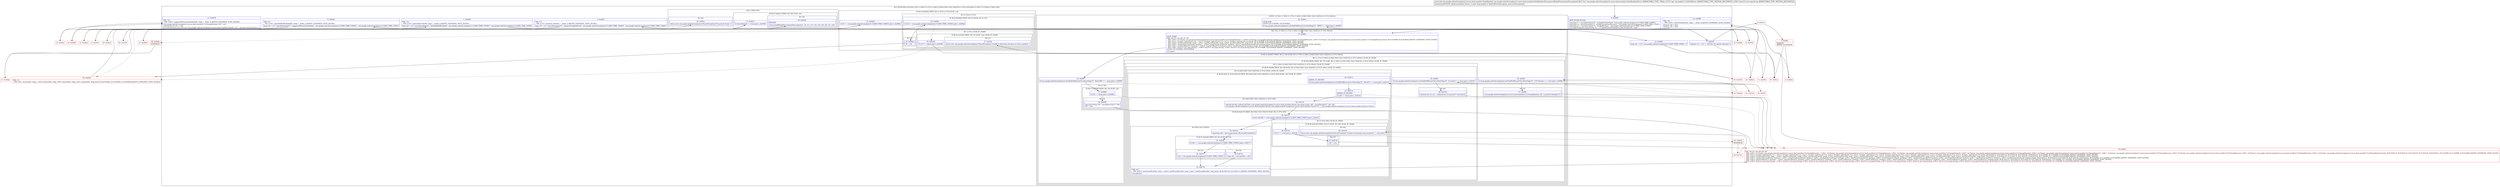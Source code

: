 digraph "CFG forcom.google.android.exoplayer2.source.dash.manifest.DashManifestParser.parseMediaPresentationDescription(Lorg\/xmlpull\/v1\/XmlPullParser;Ljava\/lang\/String;)Lcom\/google\/android\/exoplayer2\/source\/dash\/manifest\/DashManifest;" {
subgraph cluster_Region_1747085194 {
label = "R(11:0|1|5|7|9|11|12|14|(2:15|(1:(1:18))(1:(1:37)(1:(1:40)(1:(2:44|(3:50|(1:52)(1:54)|53)(1:(1:47)(1:49)))))))|(1:(1:25)(1:(1:57)))|(2:(1:59)|(1:29)))";
node [shape=record,color=blue];
Node_0 [shape=record,label="{0\:\ 0x0000|MTH_ENTER_BLOCK\l|long long r7 = parseDateTime(r37, \"availabilityStartTime\", com.google.android.exoplayer2.C1260C.TIME_UNSET)\llong long r9 = parseDuration(r37, \"mediaPresentationDuration\", com.google.android.exoplayer2.C1260C.TIME_UNSET)\llong long r11 = parseDuration(r37, \"minBufferTime\", com.google.android.exoplayer2.C1260C.TIME_UNSET)\ljava.lang.String java.lang.String r31 = r37.getAttributeValue((java.lang.String) null, \"type\")\l}"];
Node_1 [shape=record,label="{1\:\ 0x0038|boolean r13 = r31 != null && r31.equals(\"dynamic\")\l}"];
Node_5 [shape=record,label="{5\:\ 0x0045|PHI: r13 \l  PHI: (r13v1 'dynamic' boolean) =  binds: [] A[DONT_GENERATE, DONT_INLINE]\l|long r14 = r13 ? parseDuration(r37, \"minimumUpdatePeriod\", com.google.android.exoplayer2.C1260C.TIME_UNSET) : com.google.android.exoplayer2.C1260C.TIME_UNSET\l}"];
Node_7 [shape=record,label="{7\:\ 0x0056|PHI: r14 \l  PHI: (r14v1 'minUpdateTimeMs' long) =  binds: [] A[DONT_GENERATE, DONT_INLINE]\l|long r16 = r13 ? parseDuration(r37, \"timeShiftBufferDepth\", com.google.android.exoplayer2.C1260C.TIME_UNSET) : com.google.android.exoplayer2.C1260C.TIME_UNSET\l}"];
Node_9 [shape=record,label="{9\:\ 0x0067|PHI: r16 \l  PHI: (r16v1 'timeShiftBufferDepthMs' long) =  binds: [] A[DONT_GENERATE, DONT_INLINE]\l|long r18 = r13 ? parseDuration(r37, \"suggestedPresentationDelay\", com.google.android.exoplayer2.C1260C.TIME_UNSET) : com.google.android.exoplayer2.C1260C.TIME_UNSET\l}"];
Node_11 [shape=record,label="{11\:\ 0x0078|PHI: r18 \l  PHI: (r18v1 'suggestedPresentationDelayMs' long) =  binds: [] A[DONT_GENERATE, DONT_INLINE]\l|com.google.android.exoplayer2.source.dash.manifest.UtcTimingElement r20 = null\landroid.net.Uri r21 = null\ljava.util.ArrayList java.util.List\<com.google.android.exoplayer2.source.dash.manifest.Period\> r22 = new java.util.ArrayList\<\>()\l}"];
Node_12 [shape=record,label="{12\:\ 0x0081|long r24 = r13 ? com.google.android.exoplayer2.C1260C.TIME_UNSET : 0\l}"];
Node_14 [shape=record,label="{14\:\ 0x0088|PHI: r24 \l  PHI: (r24v1 'nextPeriodStartMs' long) =  binds: [] A[DONT_GENERATE, DONT_INLINE]\l|boolean r29 = false\lboolean r30 = false\l}"];
subgraph cluster_LoopRegion_1766058792 {
label = "LOOP:0: (2:15|(1:(1:18))(1:(1:37)(1:(1:40)(1:(2:44|(3:50|(1:52)(1:54)|53)(1:(1:47)(1:49)))))))";
node [shape=record,color=blue];
Node_20 [shape=record,label="{20\:\ 0x00a9|LOOP_END\lLOOP:0: B:15:0x008c\-\>B:20:0x00a9\l|if (com.google.android.exoplayer2.util.XmlPullParserUtil.isEndTag(r37, \"MPD\") == false) goto L_0x008c\l}"];
subgraph cluster_Region_1569459224 {
label = "R(2:15|(1:(1:18))(1:(1:37)(1:(1:40)(1:(2:44|(3:50|(1:52)(1:54)|53)(1:(1:47)(1:49)))))))";
node [shape=record,color=blue];
Node_15 [shape=record,label="{15\:\ 0x008c|LOOP_START\lPHI: r20 r21 r24 r29 r30 r38 \l  PHI: (r20v1 'utcTiming' com.google.android.exoplayer2.source.dash.manifest.UtcTimingElement) = (r20v0 'utcTiming' com.google.android.exoplayer2.source.dash.manifest.UtcTimingElement), (r20v3 'utcTiming' com.google.android.exoplayer2.source.dash.manifest.UtcTimingElement) binds: [B:14:0x0088, B:20:0x00a9] A[DONT_GENERATE, DONT_INLINE]\l  PHI: (r21v1 'location' android.net.Uri) = (r21v0 'location' android.net.Uri), (r21v3 'location' android.net.Uri) binds: [B:14:0x0088, B:20:0x00a9] A[DONT_GENERATE, DONT_INLINE]\l  PHI: (r24v2 'nextPeriodStartMs' long) = (r24v1 'nextPeriodStartMs' long), (r24v6 'nextPeriodStartMs' long) binds: [B:14:0x0088, B:20:0x00a9] A[DONT_GENERATE, DONT_INLINE]\l  PHI: (r29v1 'seenEarlyAccessPeriod' boolean) = (r29v0 'seenEarlyAccessPeriod' boolean), (r29v3 'seenEarlyAccessPeriod' boolean) binds: [B:14:0x0088, B:20:0x00a9] A[DONT_GENERATE, DONT_INLINE]\l  PHI: (r30v1 'seenFirstBaseUrl' boolean) = (r30v0 'seenFirstBaseUrl' boolean), (r30v2 'seenFirstBaseUrl' boolean) binds: [B:14:0x0088, B:20:0x00a9] A[DONT_GENERATE, DONT_INLINE]\l  PHI: (r38v1 'baseUrl' java.lang.String) = (r38v0 'baseUrl' java.lang.String), (r38v2 'baseUrl' java.lang.String) binds: [B:14:0x0088, B:20:0x00a9] A[DONT_GENERATE, DONT_INLINE]\lLOOP:0: B:15:0x008c\-\>B:20:0x00a9\l|r37.next()\l}"];
subgraph cluster_IfRegion_1693542558 {
label = "IF [B:16:0x0097] THEN: R(1:(1:18)) ELSE: R(1:(1:37)(1:(1:40)(1:(2:44|(3:50|(1:52)(1:54)|53)(1:(1:47)(1:49))))))";
node [shape=record,color=blue];
Node_16 [shape=record,label="{16\:\ 0x0097|if (com.google.android.exoplayer2.util.XmlPullParserUtil.isStartTag(r37, \"BaseURL\") == true) goto L_0x0099\l}"];
subgraph cluster_Region_954441439 {
label = "R(1:(1:18))";
node [shape=record,color=blue];
subgraph cluster_IfRegion_775159960 {
label = "IF [B:17:0x0099] THEN: R(1:18) ELSE: null";
node [shape=record,color=blue];
Node_17 [shape=record,label="{17\:\ 0x0099|if (r30 == false) goto L_0x009b\l}"];
subgraph cluster_Region_1468822661 {
label = "R(1:18)";
node [shape=record,color=blue];
Node_18 [shape=record,label="{18\:\ 0x009b|java.lang.String r38 = parseBaseUrl(r37, r38)\lr30 = true\l}"];
}
}
}
subgraph cluster_Region_1309620288 {
label = "R(1:(1:37)(1:(1:40)(1:(2:44|(3:50|(1:52)(1:54)|53)(1:(1:47)(1:49)))))) | ELSE_IF_CHAIN\l";
node [shape=record,color=blue];
subgraph cluster_IfRegion_1943933269 {
label = "IF [B:36:0x00f0] THEN: R(1:37) ELSE: R(1:(1:40)(1:(2:44|(3:50|(1:52)(1:54)|53)(1:(1:47)(1:49))))) | ELSE_IF_CHAIN\l";
node [shape=record,color=blue];
Node_36 [shape=record,label="{36\:\ 0x00f0|if (com.google.android.exoplayer2.util.XmlPullParserUtil.isStartTag(r37, \"UTCTiming\") == true) goto L_0x00f2\l}"];
subgraph cluster_Region_158148948 {
label = "R(1:37)";
node [shape=record,color=blue];
Node_37 [shape=record,label="{37\:\ 0x00f2|com.google.android.exoplayer2.source.dash.manifest.UtcTimingElement r20 = parseUtcTiming(r37)\l}"];
}
subgraph cluster_Region_470037032 {
label = "R(1:(1:40)(1:(2:44|(3:50|(1:52)(1:54)|53)(1:(1:47)(1:49))))) | ELSE_IF_CHAIN\l";
node [shape=record,color=blue];
subgraph cluster_IfRegion_951403025 {
label = "IF [B:39:0x00ff] THEN: R(1:40) ELSE: R(1:(2:44|(3:50|(1:52)(1:54)|53)(1:(1:47)(1:49)))) | ELSE_IF_CHAIN\l";
node [shape=record,color=blue];
Node_39 [shape=record,label="{39\:\ 0x00ff|if (com.google.android.exoplayer2.util.XmlPullParserUtil.isStartTag(r37, \"Location\") == true) goto L_0x0101\l}"];
subgraph cluster_Region_1535116457 {
label = "R(1:40)";
node [shape=record,color=blue];
Node_40 [shape=record,label="{40\:\ 0x0101|android.net.Uri r21 = android.net.Uri.parse(r37.nextText())\l}"];
}
subgraph cluster_Region_256876671 {
label = "R(1:(2:44|(3:50|(1:52)(1:54)|53)(1:(1:47)(1:49)))) | ELSE_IF_CHAIN\l";
node [shape=record,color=blue];
subgraph cluster_IfRegion_41085465 {
label = "IF [B:42:0x0112, B:43:0x0114] THEN: R(2:44|(3:50|(1:52)(1:54)|53)(1:(1:47)(1:49))) ELSE: null | ELSE_IF_CHAIN\l";
node [shape=record,color=blue];
Node_42 [shape=record,label="{42\:\ 0x0112|ADDED_TO_REGION\l|if (com.google.android.exoplayer2.util.XmlPullParserUtil.isStartTag(r37, \"Period\") == true) goto L_0x0114\l}"];
Node_43 [shape=record,label="{43\:\ 0x0114|ADDED_TO_REGION\l|if (r29 == false) goto L_0x0116\l}"];
subgraph cluster_Region_1363184999 {
label = "R(2:44|(3:50|(1:52)(1:54)|53)(1:(1:47)(1:49)))";
node [shape=record,color=blue];
Node_44 [shape=record,label="{44\:\ 0x0116|android.util.Pair android.util.Pair\<com.google.android.exoplayer2.source.dash.manifest.Period, java.lang.Long\> r28 = parsePeriod(r37, r38, r24)\lcom.google.android.exoplayer2.source.dash.manifest.Period com.google.android.exoplayer2.source.dash.manifest.Period r23 = (com.google.android.exoplayer2.source.dash.manifest.Period) r28.first\l}"];
subgraph cluster_IfRegion_92608833 {
label = "IF [B:45:0x0137] THEN: R(3:50|(1:52)(1:54)|53) ELSE: R(1:(1:47)(1:49))";
node [shape=record,color=blue];
Node_45 [shape=record,label="{45\:\ 0x0137|if (r23.startMs != com.google.android.exoplayer2.C1260C.TIME_UNSET) goto L_0x015e\l}"];
subgraph cluster_Region_1533894486 {
label = "R(3:50|(1:52)(1:54)|53)";
node [shape=record,color=blue];
Node_50 [shape=record,label="{50\:\ 0x015e|long long r26 = ((java.lang.Long) r28.second).longValue()\l}"];
subgraph cluster_IfRegion_271714762 {
label = "IF [B:51:0x016f] THEN: R(1:52) ELSE: R(1:54)";
node [shape=record,color=blue];
Node_51 [shape=record,label="{51\:\ 0x016f|if (r26 == com.google.android.exoplayer2.C1260C.TIME_UNSET) goto L_0x0171\l}"];
subgraph cluster_Region_1564759153 {
label = "R(1:52)";
node [shape=record,color=blue];
Node_52 [shape=record,label="{52\:\ 0x0171|r24 = com.google.android.exoplayer2.C1260C.TIME_UNSET\l}"];
}
subgraph cluster_Region_1826763092 {
label = "R(1:54)";
node [shape=record,color=blue];
Node_54 [shape=record,label="{54\:\ 0x017b|long r24 = r23.startMs + r26\l}"];
}
}
Node_53 [shape=record,label="{53\:\ 0x0176|PHI: r24 \l  PHI: (r24v4 'nextPeriodStartMs' long) = (r24v3 'nextPeriodStartMs' long), (r24v5 'nextPeriodStartMs' long) binds: [B:54:0x017b, B:52:0x0171] A[DONT_GENERATE, DONT_INLINE]\l|r22.add(r23)\l}"];
}
subgraph cluster_Region_211311738 {
label = "R(1:(1:47)(1:49)) | ELSE_IF_CHAIN\l";
node [shape=record,color=blue];
subgraph cluster_IfRegion_25181602 {
label = "IF [B:46:0x0139] THEN: R(1:47) ELSE: R(1:49) | ELSE_IF_CHAIN\l";
node [shape=record,color=blue];
Node_46 [shape=record,label="{46\:\ 0x0139|if (r13 == true) goto L_0x013b\l}"];
subgraph cluster_Region_2104151577 {
label = "R(1:47)";
node [shape=record,color=blue];
Node_47 [shape=record,label="{47\:\ 0x013b|r29 = true\l}"];
}
subgraph cluster_Region_1465608820 {
label = "R(1:49)";
node [shape=record,color=blue];
Node_49 [shape=record,label="{49\:\ 0x015d|throw new com.google.android.exoplayer2.ParserException(\"Unable to determine start of period \" + r22.size())\l}"];
}
}
}
}
}
}
}
}
}
}
}
}
}
}
subgraph cluster_IfRegion_2053446483 {
label = "IF [B:22:0x00b2] THEN: R(1:(1:25)(1:(1:57))) ELSE: null";
node [shape=record,color=blue];
Node_22 [shape=record,label="{22\:\ 0x00b2|if (r9 == com.google.android.exoplayer2.C1260C.TIME_UNSET) goto L_0x00b4\l}"];
subgraph cluster_Region_825277107 {
label = "R(1:(1:25)(1:(1:57)))";
node [shape=record,color=blue];
subgraph cluster_IfRegion_16725955 {
label = "IF [B:24:0x00bb] THEN: R(1:25) ELSE: R(1:(1:57))";
node [shape=record,color=blue];
Node_24 [shape=record,label="{24\:\ 0x00bb|if (r24 != com.google.android.exoplayer2.C1260C.TIME_UNSET) goto L_0x00bd\l}"];
subgraph cluster_Region_1292229374 {
label = "R(1:25)";
node [shape=record,color=blue];
Node_25 [shape=record,label="{25\:\ 0x00bd|r9 = r24\l}"];
}
subgraph cluster_Region_596104014 {
label = "R(1:(1:57)) | ELSE_IF_CHAIN\l";
node [shape=record,color=blue];
subgraph cluster_IfRegion_1784470731 {
label = "IF [B:55:0x0184] THEN: R(1:57) ELSE: null | ELSE_IF_CHAIN\l";
node [shape=record,color=blue];
Node_55 [shape=record,label="{55\:\ 0x0184|if (r13 == false) goto L_0x0186\l}"];
subgraph cluster_Region_1362739993 {
label = "R(1:57)";
node [shape=record,color=blue];
Node_57 [shape=record,label="{57\:\ 0x018f|throw new com.google.android.exoplayer2.ParserException(\"Unable to determine duration of static manifest.\")\l}"];
}
}
}
}
}
}
subgraph cluster_Region_529280712 {
label = "R(2:(1:59)|(1:29))";
node [shape=record,color=blue];
subgraph cluster_IfRegion_933027394 {
label = "IF [B:27:0x00c3] THEN: R(1:59) ELSE: null";
node [shape=record,color=blue];
Node_27 [shape=record,label="{27\:\ 0x00c3|if (r22.isEmpty() != true) goto L_0x0190\l}"];
subgraph cluster_Region_1925398175 {
label = "R(1:59)";
node [shape=record,color=blue];
Node_59 [shape=record,label="{59\:\ 0x0196|RETURN\l|return buildMediaPresentationDescription(r7, r9, r11, r13, r14, r16, r18, r20, r21, r22)\l}"];
}
}
subgraph cluster_Region_735963816 {
label = "R(1:29)";
node [shape=record,color=blue];
Node_29 [shape=record,label="{29\:\ 0x00ce|throw new com.google.android.exoplayer2.ParserException(\"No periods found.\")\l}"];
}
}
}
Node_2 [shape=record,color=red,label="{2\:\ 0x003a}"];
Node_3 [shape=record,color=red,label="{3\:\ 0x0042|REMOVE\lADDED_TO_REGION\l}"];
Node_4 [shape=record,color=red,label="{4\:\ 0x0044}"];
Node_6 [shape=record,color=red,label="{6\:\ 0x0047}"];
Node_8 [shape=record,color=red,label="{8\:\ 0x0058}"];
Node_10 [shape=record,color=red,label="{10\:\ 0x0069}"];
Node_13 [shape=record,color=red,label="{13\:\ 0x0083}"];
Node_19 [shape=record,color=red,label="{19\:\ 0x00a1|PHI: r20 r21 r24 r29 r30 r38 \l  PHI: (r20v3 'utcTiming' com.google.android.exoplayer2.source.dash.manifest.UtcTimingElement) = (r20v1 'utcTiming' com.google.android.exoplayer2.source.dash.manifest.UtcTimingElement), (r20v1 'utcTiming' com.google.android.exoplayer2.source.dash.manifest.UtcTimingElement), (r20v1 'utcTiming' com.google.android.exoplayer2.source.dash.manifest.UtcTimingElement), (r20v1 'utcTiming' com.google.android.exoplayer2.source.dash.manifest.UtcTimingElement), (r20v1 'utcTiming' com.google.android.exoplayer2.source.dash.manifest.UtcTimingElement), (r20v2 'utcTiming' com.google.android.exoplayer2.source.dash.manifest.UtcTimingElement), (r20v1 'utcTiming' com.google.android.exoplayer2.source.dash.manifest.UtcTimingElement), (r20v1 'utcTiming' com.google.android.exoplayer2.source.dash.manifest.UtcTimingElement) binds: [B:42:0x0112, B:43:0x0114, B:53:0x0176, B:47:0x013b, B:40:0x0101, B:37:0x00f2, B:17:0x0099, B:18:0x009b] A[DONT_GENERATE, DONT_INLINE]\l  PHI: (r21v3 'location' android.net.Uri) = (r21v1 'location' android.net.Uri), (r21v1 'location' android.net.Uri), (r21v1 'location' android.net.Uri), (r21v1 'location' android.net.Uri), (r21v2 'location' android.net.Uri), (r21v1 'location' android.net.Uri), (r21v1 'location' android.net.Uri), (r21v1 'location' android.net.Uri) binds: [B:42:0x0112, B:43:0x0114, B:53:0x0176, B:47:0x013b, B:40:0x0101, B:37:0x00f2, B:17:0x0099, B:18:0x009b] A[DONT_GENERATE, DONT_INLINE]\l  PHI: (r24v6 'nextPeriodStartMs' long) = (r24v2 'nextPeriodStartMs' long), (r24v2 'nextPeriodStartMs' long), (r24v4 'nextPeriodStartMs' long), (r24v2 'nextPeriodStartMs' long), (r24v2 'nextPeriodStartMs' long), (r24v2 'nextPeriodStartMs' long), (r24v2 'nextPeriodStartMs' long), (r24v2 'nextPeriodStartMs' long) binds: [B:42:0x0112, B:43:0x0114, B:53:0x0176, B:47:0x013b, B:40:0x0101, B:37:0x00f2, B:17:0x0099, B:18:0x009b] A[DONT_GENERATE, DONT_INLINE]\l  PHI: (r29v3 'seenEarlyAccessPeriod' boolean) = (r29v1 'seenEarlyAccessPeriod' boolean), (r29v1 'seenEarlyAccessPeriod' boolean), (r29v1 'seenEarlyAccessPeriod' boolean), (r29v2 'seenEarlyAccessPeriod' boolean), (r29v1 'seenEarlyAccessPeriod' boolean), (r29v1 'seenEarlyAccessPeriod' boolean), (r29v1 'seenEarlyAccessPeriod' boolean), (r29v1 'seenEarlyAccessPeriod' boolean) binds: [B:42:0x0112, B:43:0x0114, B:53:0x0176, B:47:0x013b, B:40:0x0101, B:37:0x00f2, B:17:0x0099, B:18:0x009b] A[DONT_GENERATE, DONT_INLINE]\l  PHI: (r30v2 'seenFirstBaseUrl' boolean) = (r30v1 'seenFirstBaseUrl' boolean), (r30v1 'seenFirstBaseUrl' boolean), (r30v1 'seenFirstBaseUrl' boolean), (r30v1 'seenFirstBaseUrl' boolean), (r30v1 'seenFirstBaseUrl' boolean), (r30v1 'seenFirstBaseUrl' boolean), (r30v1 'seenFirstBaseUrl' boolean), (r30v3 'seenFirstBaseUrl' boolean) binds: [B:42:0x0112, B:43:0x0114, B:53:0x0176, B:47:0x013b, B:40:0x0101, B:37:0x00f2, B:17:0x0099, B:18:0x009b] A[DONT_GENERATE, DONT_INLINE]\l  PHI: (r38v2 'baseUrl' java.lang.String) = (r38v1 'baseUrl' java.lang.String), (r38v1 'baseUrl' java.lang.String), (r38v1 'baseUrl' java.lang.String), (r38v1 'baseUrl' java.lang.String), (r38v1 'baseUrl' java.lang.String), (r38v1 'baseUrl' java.lang.String), (r38v1 'baseUrl' java.lang.String), (r38v3 'baseUrl' java.lang.String) binds: [B:42:0x0112, B:43:0x0114, B:53:0x0176, B:47:0x013b, B:40:0x0101, B:37:0x00f2, B:17:0x0099, B:18:0x009b] A[DONT_GENERATE, DONT_INLINE]\l}"];
Node_21 [shape=record,color=red,label="{21\:\ 0x00ab}"];
Node_23 [shape=record,color=red,label="{23\:\ 0x00b4}"];
Node_26 [shape=record,color=red,label="{26\:\ 0x00bf|PHI: r9 \l  PHI: (r9v1 'durationMs' long) = (r9v0 'durationMs' long), (r9v0 'durationMs' long), (r9v2 'durationMs' long) binds: [B:22:0x00b2, B:55:0x0184, B:25:0x00bd] A[DONT_GENERATE, DONT_INLINE]\l}"];
Node_28 [shape=record,color=red,label="{28\:\ 0x00c5}"];
Node_30 [shape=record,color=red,label="{30\:\ 0x00cf}"];
Node_31 [shape=record,color=red,label="{31\:\ 0x00d2}"];
Node_32 [shape=record,color=red,label="{32\:\ 0x00d9}"];
Node_33 [shape=record,color=red,label="{33\:\ 0x00df}"];
Node_34 [shape=record,color=red,label="{34\:\ 0x00e5}"];
Node_35 [shape=record,color=red,label="{35\:\ 0x00e8}"];
Node_38 [shape=record,color=red,label="{38\:\ 0x00f7}"];
Node_41 [shape=record,color=red,label="{41\:\ 0x010a}"];
Node_48 [shape=record,color=red,label="{48\:\ 0x013f}"];
Node_56 [shape=record,color=red,label="{56\:\ 0x0186}"];
Node_58 [shape=record,color=red,label="{58\:\ 0x0190}"];
Node_60 [shape=record,color=red,label="{60\:\ 0x00ab|SYNTHETIC\l}"];
Node_61 [shape=record,color=red,label="{61\:\ 0x013f|SYNTHETIC\l}"];
MethodNode[shape=record,label="{protected com.google.android.exoplayer2.source.dash.manifest.DashManifest com.google.android.exoplayer2.source.dash.manifest.DashManifestParser.parseMediaPresentationDescription((r36v0 'this' com.google.android.exoplayer2.source.dash.manifest.DashManifestParser A[IMMUTABLE_TYPE, THIS]), (r37v0 'xpp' org.xmlpull.v1.XmlPullParser A[IMMUTABLE_TYPE, METHOD_ARGUMENT]), (r38v0 'baseUrl' java.lang.String A[IMMUTABLE_TYPE, METHOD_ARGUMENT]))  | Annotation[SYSTEM, dalvik.annotation.Throws, \{value=[org.xmlpull.v1.XmlPullParserException, java.io.IOException]\}]\l}"];
MethodNode -> Node_0;
Node_0 -> Node_1;
Node_1 -> Node_2;
Node_1 -> Node_30;
Node_5 -> Node_6;
Node_5 -> Node_31;
Node_7 -> Node_8;
Node_7 -> Node_32;
Node_9 -> Node_10;
Node_9 -> Node_33;
Node_11 -> Node_12;
Node_12 -> Node_13;
Node_12 -> Node_34;
Node_14 -> Node_15;
Node_20 -> Node_15;
Node_20 -> Node_60[style=dashed];
Node_15 -> Node_16;
Node_16 -> Node_17;
Node_16 -> Node_35[style=dashed];
Node_17 -> Node_18;
Node_17 -> Node_19[style=dashed];
Node_18 -> Node_19;
Node_36 -> Node_37;
Node_36 -> Node_38[style=dashed];
Node_37 -> Node_19;
Node_39 -> Node_40;
Node_39 -> Node_41[style=dashed];
Node_40 -> Node_19;
Node_42 -> Node_19[style=dashed];
Node_42 -> Node_43;
Node_43 -> Node_19[style=dashed];
Node_43 -> Node_44;
Node_44 -> Node_45;
Node_45 -> Node_46[style=dashed];
Node_45 -> Node_50;
Node_50 -> Node_51;
Node_51 -> Node_52;
Node_51 -> Node_54[style=dashed];
Node_52 -> Node_53;
Node_54 -> Node_53;
Node_53 -> Node_19;
Node_46 -> Node_47;
Node_46 -> Node_61[style=dashed];
Node_47 -> Node_19;
Node_22 -> Node_23;
Node_22 -> Node_26[style=dashed];
Node_24 -> Node_25;
Node_24 -> Node_55[style=dashed];
Node_25 -> Node_26;
Node_55 -> Node_26[style=dashed];
Node_55 -> Node_56;
Node_27 -> Node_28[style=dashed];
Node_27 -> Node_58;
Node_2 -> Node_3;
Node_3 -> Node_4;
Node_3 -> Node_30;
Node_4 -> Node_5;
Node_6 -> Node_7;
Node_8 -> Node_9;
Node_10 -> Node_11;
Node_13 -> Node_14;
Node_19 -> Node_20;
Node_21 -> Node_22;
Node_23 -> Node_24;
Node_26 -> Node_27;
Node_28 -> Node_29;
Node_30 -> Node_5;
Node_31 -> Node_7;
Node_32 -> Node_9;
Node_33 -> Node_11;
Node_34 -> Node_14;
Node_35 -> Node_36;
Node_38 -> Node_39;
Node_41 -> Node_42;
Node_48 -> Node_49;
Node_56 -> Node_57;
Node_58 -> Node_59;
Node_60 -> Node_21;
Node_61 -> Node_48;
}

